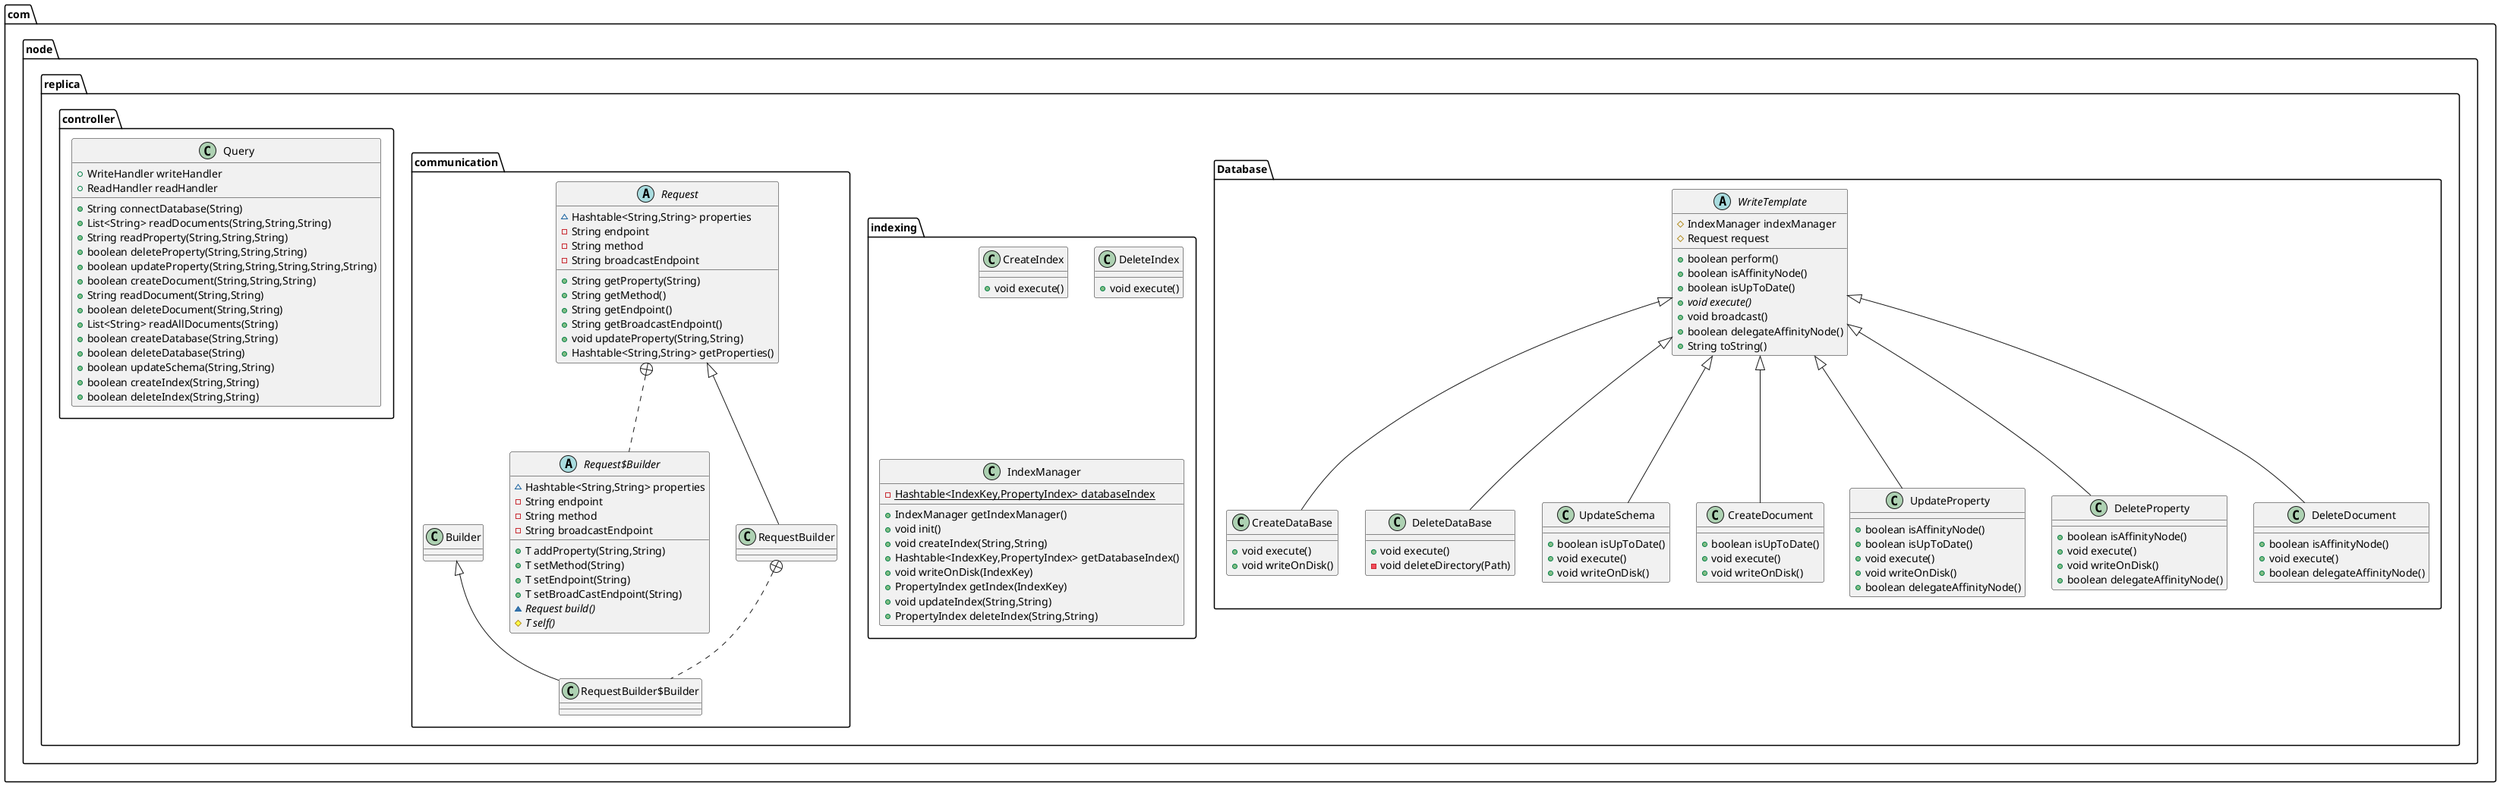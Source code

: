 @startuml

abstract class com.node.replica.Database.WriteTemplate {
# IndexManager indexManager
# Request request
+ boolean perform()
+ boolean isAffinityNode()
+ boolean isUpToDate()
+ {abstract}void execute()
+ void broadcast()
+ boolean delegateAffinityNode()
+ String toString()
}
class com.node.replica.Database.CreateDataBase {
+ void execute()
+ void writeOnDisk()
}

class com.node.replica.Database.DeleteDataBase {
+ void execute()
- void deleteDirectory(Path)
}

class com.node.replica.Database.UpdateSchema {
+ boolean isUpToDate()
+ void execute()
+ void writeOnDisk()
}
class com.node.replica.indexing.CreateIndex {
+ void execute()
}
class com.node.replica.Database.CreateDocument {
+ boolean isUpToDate()
+ void execute()
+ void writeOnDisk()
}
class com.node.replica.indexing.DeleteIndex {
+ void execute()
}
abstract class com.node.replica.communication.Request {
~ Hashtable<String,String> properties
- String endpoint
- String method
- String broadcastEndpoint
+ String getProperty(String)
+ String getMethod()
+ String getEndpoint()
+ String getBroadcastEndpoint()
+ void updateProperty(String,String)
+ Hashtable<String,String> getProperties()
}
abstract class com.node.replica.communication.Request$Builder {
~ Hashtable<String,String> properties
- String endpoint
- String method
- String broadcastEndpoint
+ T addProperty(String,String)
+ T setMethod(String)
+ T setEndpoint(String)
+ T setBroadCastEndpoint(String)
~ {abstract}Request build()
# {abstract}T self()
}
class com.node.replica.controller.Query {
+ WriteHandler writeHandler
+ ReadHandler readHandler
+ String connectDatabase(String)
+ List<String> readDocuments(String,String,String)
+ String readProperty(String,String,String)
+ boolean deleteProperty(String,String,String)
+ boolean updateProperty(String,String,String,String,String)
+ boolean createDocument(String,String,String)
+ String readDocument(String,String)
+ boolean deleteDocument(String,String)
+ List<String> readAllDocuments(String)
+ boolean createDatabase(String,String)
+ boolean deleteDatabase(String)
+ boolean updateSchema(String,String)
+ boolean createIndex(String,String)
+ boolean deleteIndex(String,String)
}
class com.node.replica.Database.UpdateProperty {
+ boolean isAffinityNode()
+ boolean isUpToDate()
+ void execute()
+ void writeOnDisk()
+ boolean delegateAffinityNode()
}
class com.node.replica.indexing.IndexManager {
- {static} Hashtable<IndexKey,PropertyIndex> databaseIndex
+ IndexManager getIndexManager()
+ void init()
+ void createIndex(String,String)
+ Hashtable<IndexKey,PropertyIndex> getDatabaseIndex()
+ void writeOnDisk(IndexKey)
+ PropertyIndex getIndex(IndexKey)
+ void updateIndex(String,String)
+ PropertyIndex deleteIndex(String,String)
}
class com.node.replica.Database.DeleteProperty {
+ boolean isAffinityNode()
+ void execute()
+ void writeOnDisk()
+ boolean delegateAffinityNode()
}
class com.node.replica.Database.DeleteDocument {
+ boolean isAffinityNode()
+ void execute()
+ boolean delegateAffinityNode()
}


com.node.replica.communication.Request <|-- com.node.replica.communication.RequestBuilder
com.node.replica.communication.RequestBuilder +.. com.node.replica.communication.RequestBuilder$Builder
com.node.replica.communication.Builder <|-- com.node.replica.communication.RequestBuilder$Builder
com.node.replica.Database.WriteTemplate <|-- com.node.replica.Database.CreateDataBase
com.node.replica.Database.WriteTemplate <|-- com.node.replica.Database.DeleteDataBase
com.node.replica.Database.WriteTemplate <|-- com.node.replica.Database.UpdateSchema
com.node.replica.Database.WriteTemplate <|-- com.node.replica.Database.CreateDocument
com.node.replica.communication.Request +.. com.node.replica.communication.Request$Builder
com.node.replica.Database.WriteTemplate <|-- com.node.replica.Database.UpdateProperty
com.node.replica.Database.WriteTemplate <|-- com.node.replica.Database.DeleteProperty
com.node.replica.Database.WriteTemplate <|-- com.node.replica.Database.DeleteDocument
@enduml